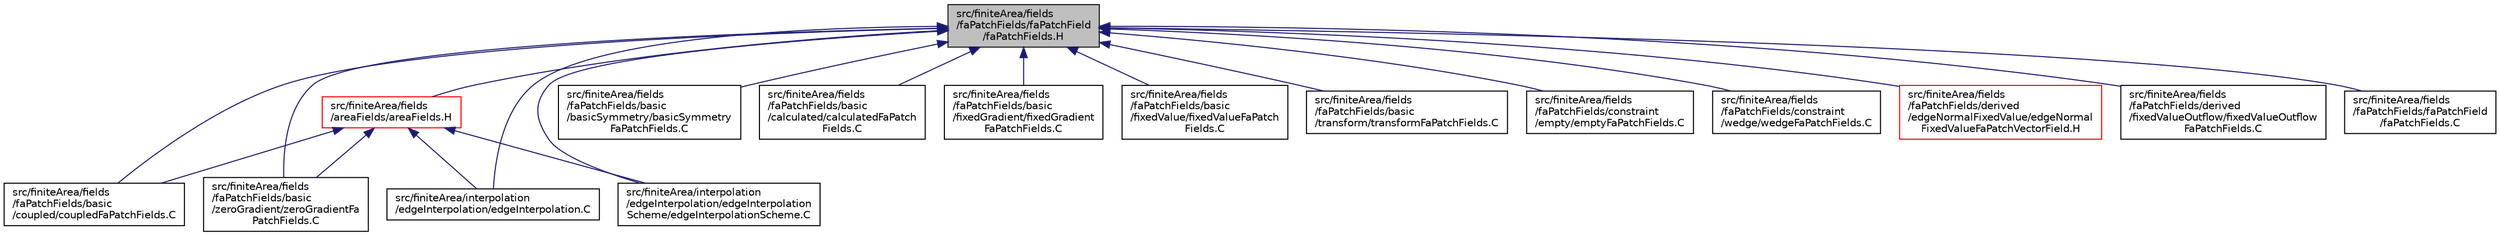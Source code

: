 digraph "src/finiteArea/fields/faPatchFields/faPatchField/faPatchFields.H"
{
  bgcolor="transparent";
  edge [fontname="Helvetica",fontsize="10",labelfontname="Helvetica",labelfontsize="10"];
  node [fontname="Helvetica",fontsize="10",shape=record];
  Node1 [label="src/finiteArea/fields\l/faPatchFields/faPatchField\l/faPatchFields.H",height=0.2,width=0.4,color="black", fillcolor="grey75", style="filled" fontcolor="black"];
  Node1 -> Node2 [dir="back",color="midnightblue",fontsize="10",style="solid",fontname="Helvetica"];
  Node2 [label="src/finiteArea/fields\l/areaFields/areaFields.H",height=0.2,width=0.4,color="red",URL="$areaFields_8H.html"];
  Node2 -> Node3 [dir="back",color="midnightblue",fontsize="10",style="solid",fontname="Helvetica"];
  Node3 [label="src/finiteArea/fields\l/faPatchFields/basic\l/coupled/coupledFaPatchFields.C",height=0.2,width=0.4,color="black",URL="$coupledFaPatchFields_8C.html"];
  Node2 -> Node4 [dir="back",color="midnightblue",fontsize="10",style="solid",fontname="Helvetica"];
  Node4 [label="src/finiteArea/fields\l/faPatchFields/basic\l/zeroGradient/zeroGradientFa\lPatchFields.C",height=0.2,width=0.4,color="black",URL="$zeroGradientFaPatchFields_8C.html"];
  Node2 -> Node5 [dir="back",color="midnightblue",fontsize="10",style="solid",fontname="Helvetica"];
  Node5 [label="src/finiteArea/interpolation\l/edgeInterpolation/edgeInterpolation.C",height=0.2,width=0.4,color="black",URL="$edgeInterpolation_8C.html"];
  Node2 -> Node6 [dir="back",color="midnightblue",fontsize="10",style="solid",fontname="Helvetica"];
  Node6 [label="src/finiteArea/interpolation\l/edgeInterpolation/edgeInterpolation\lScheme/edgeInterpolationScheme.C",height=0.2,width=0.4,color="black",URL="$edgeInterpolationScheme_8C.html"];
  Node1 -> Node7 [dir="back",color="midnightblue",fontsize="10",style="solid",fontname="Helvetica"];
  Node7 [label="src/finiteArea/fields\l/faPatchFields/basic\l/basicSymmetry/basicSymmetry\lFaPatchFields.C",height=0.2,width=0.4,color="black",URL="$basicSymmetryFaPatchFields_8C.html"];
  Node1 -> Node8 [dir="back",color="midnightblue",fontsize="10",style="solid",fontname="Helvetica"];
  Node8 [label="src/finiteArea/fields\l/faPatchFields/basic\l/calculated/calculatedFaPatch\lFields.C",height=0.2,width=0.4,color="black",URL="$calculatedFaPatchFields_8C.html"];
  Node1 -> Node3 [dir="back",color="midnightblue",fontsize="10",style="solid",fontname="Helvetica"];
  Node1 -> Node9 [dir="back",color="midnightblue",fontsize="10",style="solid",fontname="Helvetica"];
  Node9 [label="src/finiteArea/fields\l/faPatchFields/basic\l/fixedGradient/fixedGradient\lFaPatchFields.C",height=0.2,width=0.4,color="black",URL="$fixedGradientFaPatchFields_8C.html"];
  Node1 -> Node10 [dir="back",color="midnightblue",fontsize="10",style="solid",fontname="Helvetica"];
  Node10 [label="src/finiteArea/fields\l/faPatchFields/basic\l/fixedValue/fixedValueFaPatch\lFields.C",height=0.2,width=0.4,color="black",URL="$fixedValueFaPatchFields_8C.html"];
  Node1 -> Node11 [dir="back",color="midnightblue",fontsize="10",style="solid",fontname="Helvetica"];
  Node11 [label="src/finiteArea/fields\l/faPatchFields/basic\l/transform/transformFaPatchFields.C",height=0.2,width=0.4,color="black",URL="$transformFaPatchFields_8C.html"];
  Node1 -> Node4 [dir="back",color="midnightblue",fontsize="10",style="solid",fontname="Helvetica"];
  Node1 -> Node12 [dir="back",color="midnightblue",fontsize="10",style="solid",fontname="Helvetica"];
  Node12 [label="src/finiteArea/fields\l/faPatchFields/constraint\l/empty/emptyFaPatchFields.C",height=0.2,width=0.4,color="black",URL="$emptyFaPatchFields_8C.html"];
  Node1 -> Node13 [dir="back",color="midnightblue",fontsize="10",style="solid",fontname="Helvetica"];
  Node13 [label="src/finiteArea/fields\l/faPatchFields/constraint\l/wedge/wedgeFaPatchFields.C",height=0.2,width=0.4,color="black",URL="$wedgeFaPatchFields_8C.html"];
  Node1 -> Node14 [dir="back",color="midnightblue",fontsize="10",style="solid",fontname="Helvetica"];
  Node14 [label="src/finiteArea/fields\l/faPatchFields/derived\l/edgeNormalFixedValue/edgeNormal\lFixedValueFaPatchVectorField.H",height=0.2,width=0.4,color="red",URL="$edgeNormalFixedValueFaPatchVectorField_8H.html"];
  Node1 -> Node15 [dir="back",color="midnightblue",fontsize="10",style="solid",fontname="Helvetica"];
  Node15 [label="src/finiteArea/fields\l/faPatchFields/derived\l/fixedValueOutflow/fixedValueOutflow\lFaPatchFields.C",height=0.2,width=0.4,color="black",URL="$fixedValueOutflowFaPatchFields_8C.html"];
  Node1 -> Node16 [dir="back",color="midnightblue",fontsize="10",style="solid",fontname="Helvetica"];
  Node16 [label="src/finiteArea/fields\l/faPatchFields/faPatchField\l/faPatchFields.C",height=0.2,width=0.4,color="black",URL="$faPatchFields_8C.html"];
  Node1 -> Node5 [dir="back",color="midnightblue",fontsize="10",style="solid",fontname="Helvetica"];
  Node1 -> Node6 [dir="back",color="midnightblue",fontsize="10",style="solid",fontname="Helvetica"];
}
